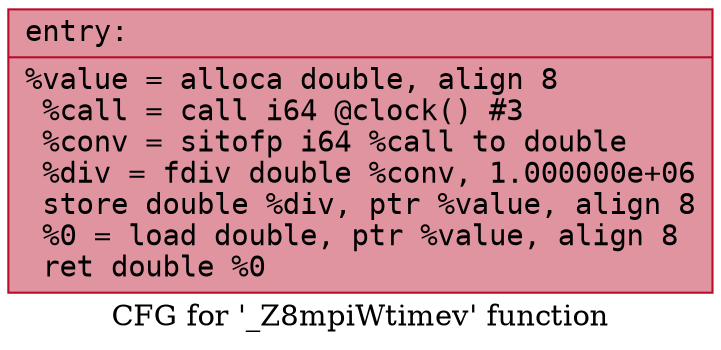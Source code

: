 digraph "CFG for '_Z8mpiWtimev' function" {
	label="CFG for '_Z8mpiWtimev' function";

	Node0x55ce002a9c70 [shape=record,color="#b70d28ff", style=filled, fillcolor="#b70d2870" fontname="Courier",label="{entry:\l|  %value = alloca double, align 8\l  %call = call i64 @clock() #3\l  %conv = sitofp i64 %call to double\l  %div = fdiv double %conv, 1.000000e+06\l  store double %div, ptr %value, align 8\l  %0 = load double, ptr %value, align 8\l  ret double %0\l}"];
}
